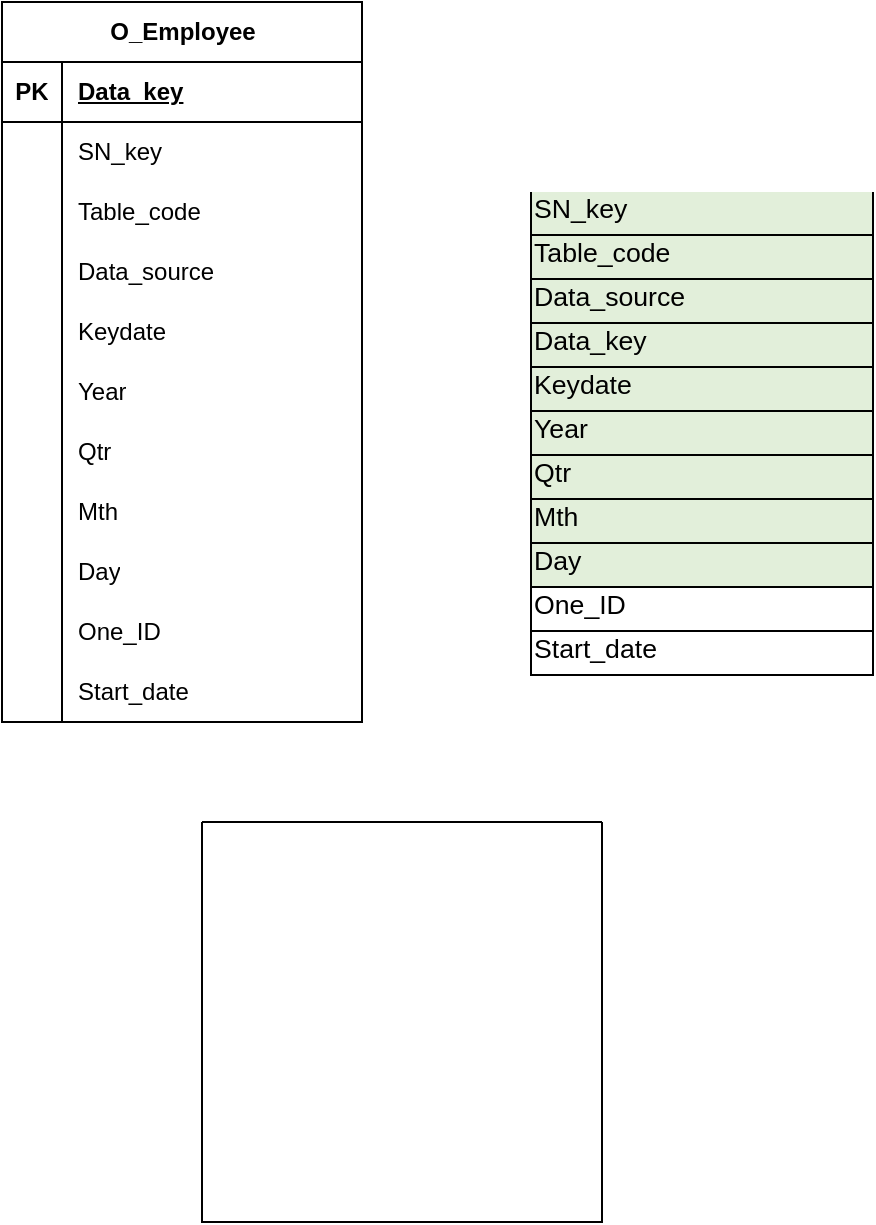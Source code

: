 <mxfile version="24.8.4">
  <diagram name="Page-1" id="Z-n8Hm7qP0onH3hIGQ3X">
    <mxGraphModel dx="927" dy="532" grid="1" gridSize="10" guides="1" tooltips="1" connect="1" arrows="1" fold="1" page="1" pageScale="1" pageWidth="1169" pageHeight="1654" math="0" shadow="0">
      <root>
        <mxCell id="0" />
        <mxCell id="1" parent="0" />
        <mxCell id="0bncvtbi7lNxrLpxh46k-1" value="" style="swimlane;startSize=0;" parent="1" vertex="1">
          <mxGeometry x="230" y="930" width="200" height="200" as="geometry" />
        </mxCell>
        <mxCell id="f5gcMVkzhTM6iHdwOpzC-1" value="O_Employee" style="shape=table;startSize=30;container=1;collapsible=1;childLayout=tableLayout;fixedRows=1;rowLines=0;fontStyle=1;align=center;resizeLast=1;html=1;" vertex="1" parent="1">
          <mxGeometry x="130" y="520" width="180" height="360" as="geometry" />
        </mxCell>
        <mxCell id="f5gcMVkzhTM6iHdwOpzC-2" value="" style="shape=tableRow;horizontal=0;startSize=0;swimlaneHead=0;swimlaneBody=0;fillColor=none;collapsible=0;dropTarget=0;points=[[0,0.5],[1,0.5]];portConstraint=eastwest;top=0;left=0;right=0;bottom=1;" vertex="1" parent="f5gcMVkzhTM6iHdwOpzC-1">
          <mxGeometry y="30" width="180" height="30" as="geometry" />
        </mxCell>
        <mxCell id="f5gcMVkzhTM6iHdwOpzC-3" value="PK" style="shape=partialRectangle;connectable=0;fillColor=none;top=0;left=0;bottom=0;right=0;fontStyle=1;overflow=hidden;whiteSpace=wrap;html=1;" vertex="1" parent="f5gcMVkzhTM6iHdwOpzC-2">
          <mxGeometry width="30" height="30" as="geometry">
            <mxRectangle width="30" height="30" as="alternateBounds" />
          </mxGeometry>
        </mxCell>
        <mxCell id="f5gcMVkzhTM6iHdwOpzC-4" value="Data_key" style="shape=partialRectangle;connectable=0;fillColor=none;top=0;left=0;bottom=0;right=0;align=left;spacingLeft=6;fontStyle=5;overflow=hidden;whiteSpace=wrap;html=1;" vertex="1" parent="f5gcMVkzhTM6iHdwOpzC-2">
          <mxGeometry x="30" width="150" height="30" as="geometry">
            <mxRectangle width="150" height="30" as="alternateBounds" />
          </mxGeometry>
        </mxCell>
        <mxCell id="f5gcMVkzhTM6iHdwOpzC-5" value="" style="shape=tableRow;horizontal=0;startSize=0;swimlaneHead=0;swimlaneBody=0;fillColor=none;collapsible=0;dropTarget=0;points=[[0,0.5],[1,0.5]];portConstraint=eastwest;top=0;left=0;right=0;bottom=0;" vertex="1" parent="f5gcMVkzhTM6iHdwOpzC-1">
          <mxGeometry y="60" width="180" height="30" as="geometry" />
        </mxCell>
        <mxCell id="f5gcMVkzhTM6iHdwOpzC-6" value="" style="shape=partialRectangle;connectable=0;fillColor=none;top=0;left=0;bottom=0;right=0;editable=1;overflow=hidden;whiteSpace=wrap;html=1;" vertex="1" parent="f5gcMVkzhTM6iHdwOpzC-5">
          <mxGeometry width="30" height="30" as="geometry">
            <mxRectangle width="30" height="30" as="alternateBounds" />
          </mxGeometry>
        </mxCell>
        <mxCell id="f5gcMVkzhTM6iHdwOpzC-7" value="SN_key" style="shape=partialRectangle;connectable=0;fillColor=none;top=0;left=0;bottom=0;right=0;align=left;spacingLeft=6;overflow=hidden;whiteSpace=wrap;html=1;" vertex="1" parent="f5gcMVkzhTM6iHdwOpzC-5">
          <mxGeometry x="30" width="150" height="30" as="geometry">
            <mxRectangle width="150" height="30" as="alternateBounds" />
          </mxGeometry>
        </mxCell>
        <mxCell id="f5gcMVkzhTM6iHdwOpzC-8" value="" style="shape=tableRow;horizontal=0;startSize=0;swimlaneHead=0;swimlaneBody=0;fillColor=none;collapsible=0;dropTarget=0;points=[[0,0.5],[1,0.5]];portConstraint=eastwest;top=0;left=0;right=0;bottom=0;" vertex="1" parent="f5gcMVkzhTM6iHdwOpzC-1">
          <mxGeometry y="90" width="180" height="30" as="geometry" />
        </mxCell>
        <mxCell id="f5gcMVkzhTM6iHdwOpzC-9" value="" style="shape=partialRectangle;connectable=0;fillColor=none;top=0;left=0;bottom=0;right=0;editable=1;overflow=hidden;whiteSpace=wrap;html=1;" vertex="1" parent="f5gcMVkzhTM6iHdwOpzC-8">
          <mxGeometry width="30" height="30" as="geometry">
            <mxRectangle width="30" height="30" as="alternateBounds" />
          </mxGeometry>
        </mxCell>
        <mxCell id="f5gcMVkzhTM6iHdwOpzC-10" value="Table_code" style="shape=partialRectangle;connectable=0;fillColor=none;top=0;left=0;bottom=0;right=0;align=left;spacingLeft=6;overflow=hidden;whiteSpace=wrap;html=1;" vertex="1" parent="f5gcMVkzhTM6iHdwOpzC-8">
          <mxGeometry x="30" width="150" height="30" as="geometry">
            <mxRectangle width="150" height="30" as="alternateBounds" />
          </mxGeometry>
        </mxCell>
        <mxCell id="f5gcMVkzhTM6iHdwOpzC-11" value="" style="shape=tableRow;horizontal=0;startSize=0;swimlaneHead=0;swimlaneBody=0;fillColor=none;collapsible=0;dropTarget=0;points=[[0,0.5],[1,0.5]];portConstraint=eastwest;top=0;left=0;right=0;bottom=0;" vertex="1" parent="f5gcMVkzhTM6iHdwOpzC-1">
          <mxGeometry y="120" width="180" height="30" as="geometry" />
        </mxCell>
        <mxCell id="f5gcMVkzhTM6iHdwOpzC-12" value="" style="shape=partialRectangle;connectable=0;fillColor=none;top=0;left=0;bottom=0;right=0;editable=1;overflow=hidden;whiteSpace=wrap;html=1;" vertex="1" parent="f5gcMVkzhTM6iHdwOpzC-11">
          <mxGeometry width="30" height="30" as="geometry">
            <mxRectangle width="30" height="30" as="alternateBounds" />
          </mxGeometry>
        </mxCell>
        <mxCell id="f5gcMVkzhTM6iHdwOpzC-13" value="Data_source" style="shape=partialRectangle;connectable=0;fillColor=none;top=0;left=0;bottom=0;right=0;align=left;spacingLeft=6;overflow=hidden;whiteSpace=wrap;html=1;" vertex="1" parent="f5gcMVkzhTM6iHdwOpzC-11">
          <mxGeometry x="30" width="150" height="30" as="geometry">
            <mxRectangle width="150" height="30" as="alternateBounds" />
          </mxGeometry>
        </mxCell>
        <mxCell id="f5gcMVkzhTM6iHdwOpzC-18" style="shape=tableRow;horizontal=0;startSize=0;swimlaneHead=0;swimlaneBody=0;fillColor=none;collapsible=0;dropTarget=0;points=[[0,0.5],[1,0.5]];portConstraint=eastwest;top=0;left=0;right=0;bottom=0;" vertex="1" parent="f5gcMVkzhTM6iHdwOpzC-1">
          <mxGeometry y="150" width="180" height="30" as="geometry" />
        </mxCell>
        <mxCell id="f5gcMVkzhTM6iHdwOpzC-19" style="shape=partialRectangle;connectable=0;fillColor=none;top=0;left=0;bottom=0;right=0;editable=1;overflow=hidden;whiteSpace=wrap;html=1;" vertex="1" parent="f5gcMVkzhTM6iHdwOpzC-18">
          <mxGeometry width="30" height="30" as="geometry">
            <mxRectangle width="30" height="30" as="alternateBounds" />
          </mxGeometry>
        </mxCell>
        <mxCell id="f5gcMVkzhTM6iHdwOpzC-20" value="Keydate" style="shape=partialRectangle;connectable=0;fillColor=none;top=0;left=0;bottom=0;right=0;align=left;spacingLeft=6;overflow=hidden;whiteSpace=wrap;html=1;" vertex="1" parent="f5gcMVkzhTM6iHdwOpzC-18">
          <mxGeometry x="30" width="150" height="30" as="geometry">
            <mxRectangle width="150" height="30" as="alternateBounds" />
          </mxGeometry>
        </mxCell>
        <mxCell id="f5gcMVkzhTM6iHdwOpzC-21" style="shape=tableRow;horizontal=0;startSize=0;swimlaneHead=0;swimlaneBody=0;fillColor=none;collapsible=0;dropTarget=0;points=[[0,0.5],[1,0.5]];portConstraint=eastwest;top=0;left=0;right=0;bottom=0;" vertex="1" parent="f5gcMVkzhTM6iHdwOpzC-1">
          <mxGeometry y="180" width="180" height="30" as="geometry" />
        </mxCell>
        <mxCell id="f5gcMVkzhTM6iHdwOpzC-22" style="shape=partialRectangle;connectable=0;fillColor=none;top=0;left=0;bottom=0;right=0;editable=1;overflow=hidden;whiteSpace=wrap;html=1;" vertex="1" parent="f5gcMVkzhTM6iHdwOpzC-21">
          <mxGeometry width="30" height="30" as="geometry">
            <mxRectangle width="30" height="30" as="alternateBounds" />
          </mxGeometry>
        </mxCell>
        <mxCell id="f5gcMVkzhTM6iHdwOpzC-23" value="Year" style="shape=partialRectangle;connectable=0;fillColor=none;top=0;left=0;bottom=0;right=0;align=left;spacingLeft=6;overflow=hidden;whiteSpace=wrap;html=1;" vertex="1" parent="f5gcMVkzhTM6iHdwOpzC-21">
          <mxGeometry x="30" width="150" height="30" as="geometry">
            <mxRectangle width="150" height="30" as="alternateBounds" />
          </mxGeometry>
        </mxCell>
        <mxCell id="f5gcMVkzhTM6iHdwOpzC-24" style="shape=tableRow;horizontal=0;startSize=0;swimlaneHead=0;swimlaneBody=0;fillColor=none;collapsible=0;dropTarget=0;points=[[0,0.5],[1,0.5]];portConstraint=eastwest;top=0;left=0;right=0;bottom=0;" vertex="1" parent="f5gcMVkzhTM6iHdwOpzC-1">
          <mxGeometry y="210" width="180" height="30" as="geometry" />
        </mxCell>
        <mxCell id="f5gcMVkzhTM6iHdwOpzC-25" style="shape=partialRectangle;connectable=0;fillColor=none;top=0;left=0;bottom=0;right=0;editable=1;overflow=hidden;whiteSpace=wrap;html=1;" vertex="1" parent="f5gcMVkzhTM6iHdwOpzC-24">
          <mxGeometry width="30" height="30" as="geometry">
            <mxRectangle width="30" height="30" as="alternateBounds" />
          </mxGeometry>
        </mxCell>
        <mxCell id="f5gcMVkzhTM6iHdwOpzC-26" value="Qtr" style="shape=partialRectangle;connectable=0;fillColor=none;top=0;left=0;bottom=0;right=0;align=left;spacingLeft=6;overflow=hidden;whiteSpace=wrap;html=1;" vertex="1" parent="f5gcMVkzhTM6iHdwOpzC-24">
          <mxGeometry x="30" width="150" height="30" as="geometry">
            <mxRectangle width="150" height="30" as="alternateBounds" />
          </mxGeometry>
        </mxCell>
        <mxCell id="f5gcMVkzhTM6iHdwOpzC-27" style="shape=tableRow;horizontal=0;startSize=0;swimlaneHead=0;swimlaneBody=0;fillColor=none;collapsible=0;dropTarget=0;points=[[0,0.5],[1,0.5]];portConstraint=eastwest;top=0;left=0;right=0;bottom=0;" vertex="1" parent="f5gcMVkzhTM6iHdwOpzC-1">
          <mxGeometry y="240" width="180" height="30" as="geometry" />
        </mxCell>
        <mxCell id="f5gcMVkzhTM6iHdwOpzC-28" style="shape=partialRectangle;connectable=0;fillColor=none;top=0;left=0;bottom=0;right=0;editable=1;overflow=hidden;whiteSpace=wrap;html=1;" vertex="1" parent="f5gcMVkzhTM6iHdwOpzC-27">
          <mxGeometry width="30" height="30" as="geometry">
            <mxRectangle width="30" height="30" as="alternateBounds" />
          </mxGeometry>
        </mxCell>
        <mxCell id="f5gcMVkzhTM6iHdwOpzC-29" value="Mth" style="shape=partialRectangle;connectable=0;fillColor=none;top=0;left=0;bottom=0;right=0;align=left;spacingLeft=6;overflow=hidden;whiteSpace=wrap;html=1;" vertex="1" parent="f5gcMVkzhTM6iHdwOpzC-27">
          <mxGeometry x="30" width="150" height="30" as="geometry">
            <mxRectangle width="150" height="30" as="alternateBounds" />
          </mxGeometry>
        </mxCell>
        <mxCell id="f5gcMVkzhTM6iHdwOpzC-30" style="shape=tableRow;horizontal=0;startSize=0;swimlaneHead=0;swimlaneBody=0;fillColor=none;collapsible=0;dropTarget=0;points=[[0,0.5],[1,0.5]];portConstraint=eastwest;top=0;left=0;right=0;bottom=0;" vertex="1" parent="f5gcMVkzhTM6iHdwOpzC-1">
          <mxGeometry y="270" width="180" height="30" as="geometry" />
        </mxCell>
        <mxCell id="f5gcMVkzhTM6iHdwOpzC-31" style="shape=partialRectangle;connectable=0;fillColor=none;top=0;left=0;bottom=0;right=0;editable=1;overflow=hidden;whiteSpace=wrap;html=1;" vertex="1" parent="f5gcMVkzhTM6iHdwOpzC-30">
          <mxGeometry width="30" height="30" as="geometry">
            <mxRectangle width="30" height="30" as="alternateBounds" />
          </mxGeometry>
        </mxCell>
        <mxCell id="f5gcMVkzhTM6iHdwOpzC-32" value="Day" style="shape=partialRectangle;connectable=0;fillColor=none;top=0;left=0;bottom=0;right=0;align=left;spacingLeft=6;overflow=hidden;whiteSpace=wrap;html=1;" vertex="1" parent="f5gcMVkzhTM6iHdwOpzC-30">
          <mxGeometry x="30" width="150" height="30" as="geometry">
            <mxRectangle width="150" height="30" as="alternateBounds" />
          </mxGeometry>
        </mxCell>
        <mxCell id="f5gcMVkzhTM6iHdwOpzC-33" style="shape=tableRow;horizontal=0;startSize=0;swimlaneHead=0;swimlaneBody=0;fillColor=none;collapsible=0;dropTarget=0;points=[[0,0.5],[1,0.5]];portConstraint=eastwest;top=0;left=0;right=0;bottom=0;" vertex="1" parent="f5gcMVkzhTM6iHdwOpzC-1">
          <mxGeometry y="300" width="180" height="30" as="geometry" />
        </mxCell>
        <mxCell id="f5gcMVkzhTM6iHdwOpzC-34" style="shape=partialRectangle;connectable=0;fillColor=none;top=0;left=0;bottom=0;right=0;editable=1;overflow=hidden;whiteSpace=wrap;html=1;" vertex="1" parent="f5gcMVkzhTM6iHdwOpzC-33">
          <mxGeometry width="30" height="30" as="geometry">
            <mxRectangle width="30" height="30" as="alternateBounds" />
          </mxGeometry>
        </mxCell>
        <mxCell id="f5gcMVkzhTM6iHdwOpzC-35" value="One_ID" style="shape=partialRectangle;connectable=0;fillColor=none;top=0;left=0;bottom=0;right=0;align=left;spacingLeft=6;overflow=hidden;whiteSpace=wrap;html=1;" vertex="1" parent="f5gcMVkzhTM6iHdwOpzC-33">
          <mxGeometry x="30" width="150" height="30" as="geometry">
            <mxRectangle width="150" height="30" as="alternateBounds" />
          </mxGeometry>
        </mxCell>
        <mxCell id="f5gcMVkzhTM6iHdwOpzC-36" style="shape=tableRow;horizontal=0;startSize=0;swimlaneHead=0;swimlaneBody=0;fillColor=none;collapsible=0;dropTarget=0;points=[[0,0.5],[1,0.5]];portConstraint=eastwest;top=0;left=0;right=0;bottom=0;" vertex="1" parent="f5gcMVkzhTM6iHdwOpzC-1">
          <mxGeometry y="330" width="180" height="30" as="geometry" />
        </mxCell>
        <mxCell id="f5gcMVkzhTM6iHdwOpzC-37" style="shape=partialRectangle;connectable=0;fillColor=none;top=0;left=0;bottom=0;right=0;editable=1;overflow=hidden;whiteSpace=wrap;html=1;" vertex="1" parent="f5gcMVkzhTM6iHdwOpzC-36">
          <mxGeometry width="30" height="30" as="geometry">
            <mxRectangle width="30" height="30" as="alternateBounds" />
          </mxGeometry>
        </mxCell>
        <mxCell id="f5gcMVkzhTM6iHdwOpzC-38" value="Start_date" style="shape=partialRectangle;connectable=0;fillColor=none;top=0;left=0;bottom=0;right=0;align=left;spacingLeft=6;overflow=hidden;whiteSpace=wrap;html=1;" vertex="1" parent="f5gcMVkzhTM6iHdwOpzC-36">
          <mxGeometry x="30" width="150" height="30" as="geometry">
            <mxRectangle width="150" height="30" as="alternateBounds" />
          </mxGeometry>
        </mxCell>
        <mxCell id="f5gcMVkzhTM6iHdwOpzC-17" value="&lt;table style=&quot;border-collapse: collapse; width: 129pt;&quot; width=&quot;172&quot; cellspacing=&quot;0&quot; cellpadding=&quot;0&quot; border=&quot;0&quot;&gt;&lt;colgroup&gt;&lt;col style=&quot;width: 129pt;&quot; width=&quot;172&quot;&gt;&lt;/colgroup&gt;&lt;tbody&gt;&lt;tr style=&quot;height: 15pt;&quot; height=&quot;20&quot;&gt;&lt;td style=&quot;padding-top: 1px; padding-right: 1px; padding-left: 1px; color: windowtext; font-size: 10pt; font-family: Calibri, sans-serif; vertical-align: top; border-top: none; border-right: 0.5pt solid windowtext; border-bottom: 0.5pt solid windowtext; border-left: 0.5pt solid windowtext; border-image: initial; text-wrap-mode: nowrap; text-align: left; background: rgb(226, 239, 218); height: 15pt; width: 129pt;&quot; width=&quot;172&quot; class=&quot;xl67&quot; height=&quot;20&quot;&gt;SN_key&lt;/td&gt;&lt;/tr&gt;&lt;tr style=&quot;height: 15pt;&quot; height=&quot;20&quot;&gt;&lt;td style=&quot;padding-top: 1px; padding-right: 1px; padding-left: 1px; color: windowtext; font-size: 10pt; font-family: Calibri, sans-serif; vertical-align: top; border-top: none; border-right: 0.5pt solid windowtext; border-bottom: 0.5pt solid windowtext; border-left: 0.5pt solid windowtext; border-image: initial; text-wrap-mode: nowrap; text-align: left; background: rgb(226, 239, 218); height: 15pt;&quot; class=&quot;xl68&quot; height=&quot;20&quot;&gt;Table_code&lt;/td&gt;&lt;/tr&gt;&lt;tr style=&quot;height: 15pt;&quot; height=&quot;20&quot;&gt;&lt;td style=&quot;padding-top: 1px; padding-right: 1px; padding-left: 1px; color: windowtext; font-size: 10pt; font-family: Calibri, sans-serif; vertical-align: top; border-top: none; border-right: 0.5pt solid windowtext; border-bottom: 0.5pt solid windowtext; border-left: 0.5pt solid windowtext; border-image: initial; text-wrap-mode: nowrap; text-align: left; background: rgb(226, 239, 218); height: 15pt;&quot; class=&quot;xl68&quot; height=&quot;20&quot;&gt;Data_source&lt;/td&gt;&lt;/tr&gt;&lt;tr style=&quot;height: 15pt;&quot; height=&quot;20&quot;&gt;&lt;td style=&quot;padding-top: 1px; padding-right: 1px; padding-left: 1px; color: windowtext; font-size: 10pt; font-family: Calibri, sans-serif; vertical-align: top; border-top: none; border-right: 0.5pt solid windowtext; border-bottom: 0.5pt solid windowtext; border-left: 0.5pt solid windowtext; border-image: initial; text-wrap-mode: nowrap; text-align: left; background: rgb(226, 239, 218); height: 15pt;&quot; class=&quot;xl68&quot; height=&quot;20&quot;&gt;Data_key&lt;/td&gt;&lt;/tr&gt;&lt;tr style=&quot;height: 15pt;&quot; height=&quot;20&quot;&gt;&lt;td style=&quot;padding-top: 1px; padding-right: 1px; padding-left: 1px; color: windowtext; font-size: 10pt; font-family: Calibri, sans-serif; vertical-align: top; border-top: none; border-right: 0.5pt solid windowtext; border-bottom: 0.5pt solid windowtext; border-left: 0.5pt solid windowtext; border-image: initial; text-wrap-mode: nowrap; text-align: left; background: rgb(226, 239, 218); height: 15pt;&quot; class=&quot;xl68&quot; height=&quot;20&quot;&gt;Keydate&lt;/td&gt;&lt;/tr&gt;&lt;tr style=&quot;height: 15pt;&quot; height=&quot;20&quot;&gt;&lt;td style=&quot;padding-top: 1px; padding-right: 1px; padding-left: 1px; color: windowtext; font-size: 10pt; font-family: Calibri, sans-serif; vertical-align: top; border-top: none; border-right: 0.5pt solid windowtext; border-bottom: 0.5pt solid windowtext; border-left: 0.5pt solid windowtext; border-image: initial; text-wrap-mode: nowrap; text-align: left; background: rgb(226, 239, 218); height: 15pt;&quot; class=&quot;xl68&quot; height=&quot;20&quot;&gt;Year&lt;/td&gt;&lt;/tr&gt;&lt;tr style=&quot;height: 15pt;&quot; height=&quot;20&quot;&gt;&lt;td style=&quot;padding-top: 1px; padding-right: 1px; padding-left: 1px; color: windowtext; font-size: 10pt; font-family: Calibri, sans-serif; vertical-align: top; border-top: none; border-right: 0.5pt solid windowtext; border-bottom: 0.5pt solid windowtext; border-left: 0.5pt solid windowtext; border-image: initial; text-wrap-mode: nowrap; text-align: left; background: rgb(226, 239, 218); height: 15pt;&quot; class=&quot;xl68&quot; height=&quot;20&quot;&gt;Qtr&lt;/td&gt;&lt;/tr&gt;&lt;tr style=&quot;height: 15pt;&quot; height=&quot;20&quot;&gt;&lt;td style=&quot;padding-top: 1px; padding-right: 1px; padding-left: 1px; color: windowtext; font-size: 10pt; font-family: Calibri, sans-serif; vertical-align: top; border-top: none; border-right: 0.5pt solid windowtext; border-bottom: 0.5pt solid windowtext; border-left: 0.5pt solid windowtext; border-image: initial; text-wrap-mode: nowrap; text-align: left; background: rgb(226, 239, 218); height: 15pt;&quot; class=&quot;xl68&quot; height=&quot;20&quot;&gt;Mth&lt;/td&gt;&lt;/tr&gt;&lt;tr style=&quot;height: 15pt;&quot; height=&quot;20&quot;&gt;&lt;td style=&quot;padding-top: 1px; padding-right: 1px; padding-left: 1px; color: windowtext; font-size: 10pt; font-family: Calibri, sans-serif; vertical-align: top; border-top: none; border-right: 0.5pt solid windowtext; border-bottom: 0.5pt solid windowtext; border-left: 0.5pt solid windowtext; border-image: initial; text-wrap-mode: nowrap; text-align: left; background: rgb(226, 239, 218); height: 15pt;&quot; class=&quot;xl68&quot; height=&quot;20&quot;&gt;Day&lt;/td&gt;&lt;/tr&gt;&lt;tr style=&quot;height: 15pt;&quot; height=&quot;20&quot;&gt;&lt;td style=&quot;padding-top: 1px; padding-right: 1px; padding-left: 1px; color: windowtext; font-size: 10pt; font-family: Calibri, sans-serif; vertical-align: top; border-top: none; border-right: 0.5pt solid windowtext; border-bottom: 0.5pt solid windowtext; border-left: 0.5pt solid windowtext; border-image: initial; text-wrap-mode: nowrap; text-align: left; height: 15pt;&quot; class=&quot;xl66&quot; height=&quot;20&quot;&gt;One_ID&lt;/td&gt;&lt;/tr&gt;&lt;tr style=&quot;height: 15pt;&quot; height=&quot;20&quot;&gt;&lt;td style=&quot;padding-top: 1px; padding-right: 1px; padding-left: 1px; color: windowtext; font-size: 10pt; font-family: Calibri, sans-serif; vertical-align: top; border-top: none; border-right: 0.5pt solid windowtext; border-bottom: 0.5pt solid windowtext; border-left: 0.5pt solid windowtext; border-image: initial; text-wrap-mode: nowrap; text-align: left; height: 15pt;&quot; class=&quot;xl66&quot; height=&quot;20&quot;&gt;Start_date&lt;/td&gt;&lt;/tr&gt;&lt;/tbody&gt;&lt;/table&gt;" style="text;strokeColor=none;align=center;fillColor=none;html=1;verticalAlign=middle;whiteSpace=wrap;rounded=0;" vertex="1" parent="1">
          <mxGeometry x="450" y="720" width="60" height="30" as="geometry" />
        </mxCell>
      </root>
    </mxGraphModel>
  </diagram>
</mxfile>
